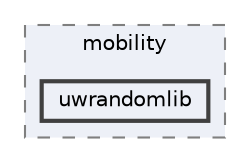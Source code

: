 digraph "uwrandomlib"
{
 // LATEX_PDF_SIZE
  bgcolor="transparent";
  edge [fontname=Helvetica,fontsize=10,labelfontname=Helvetica,labelfontsize=10];
  node [fontname=Helvetica,fontsize=10,shape=box,height=0.2,width=0.4];
  compound=true
  subgraph clusterdir_741ab5b83fa2a202382e246d38fc7bcc {
    graph [ bgcolor="#edf0f7", pencolor="grey50", label="mobility", fontname=Helvetica,fontsize=10 style="filled,dashed", URL="dir_741ab5b83fa2a202382e246d38fc7bcc.html",tooltip=""]
  dir_8df6a839d3ad3cec12c617ad458f9ad7 [label="uwrandomlib", fillcolor="#edf0f7", color="grey25", style="filled,bold", URL="dir_8df6a839d3ad3cec12c617ad458f9ad7.html",tooltip=""];
  }
}
